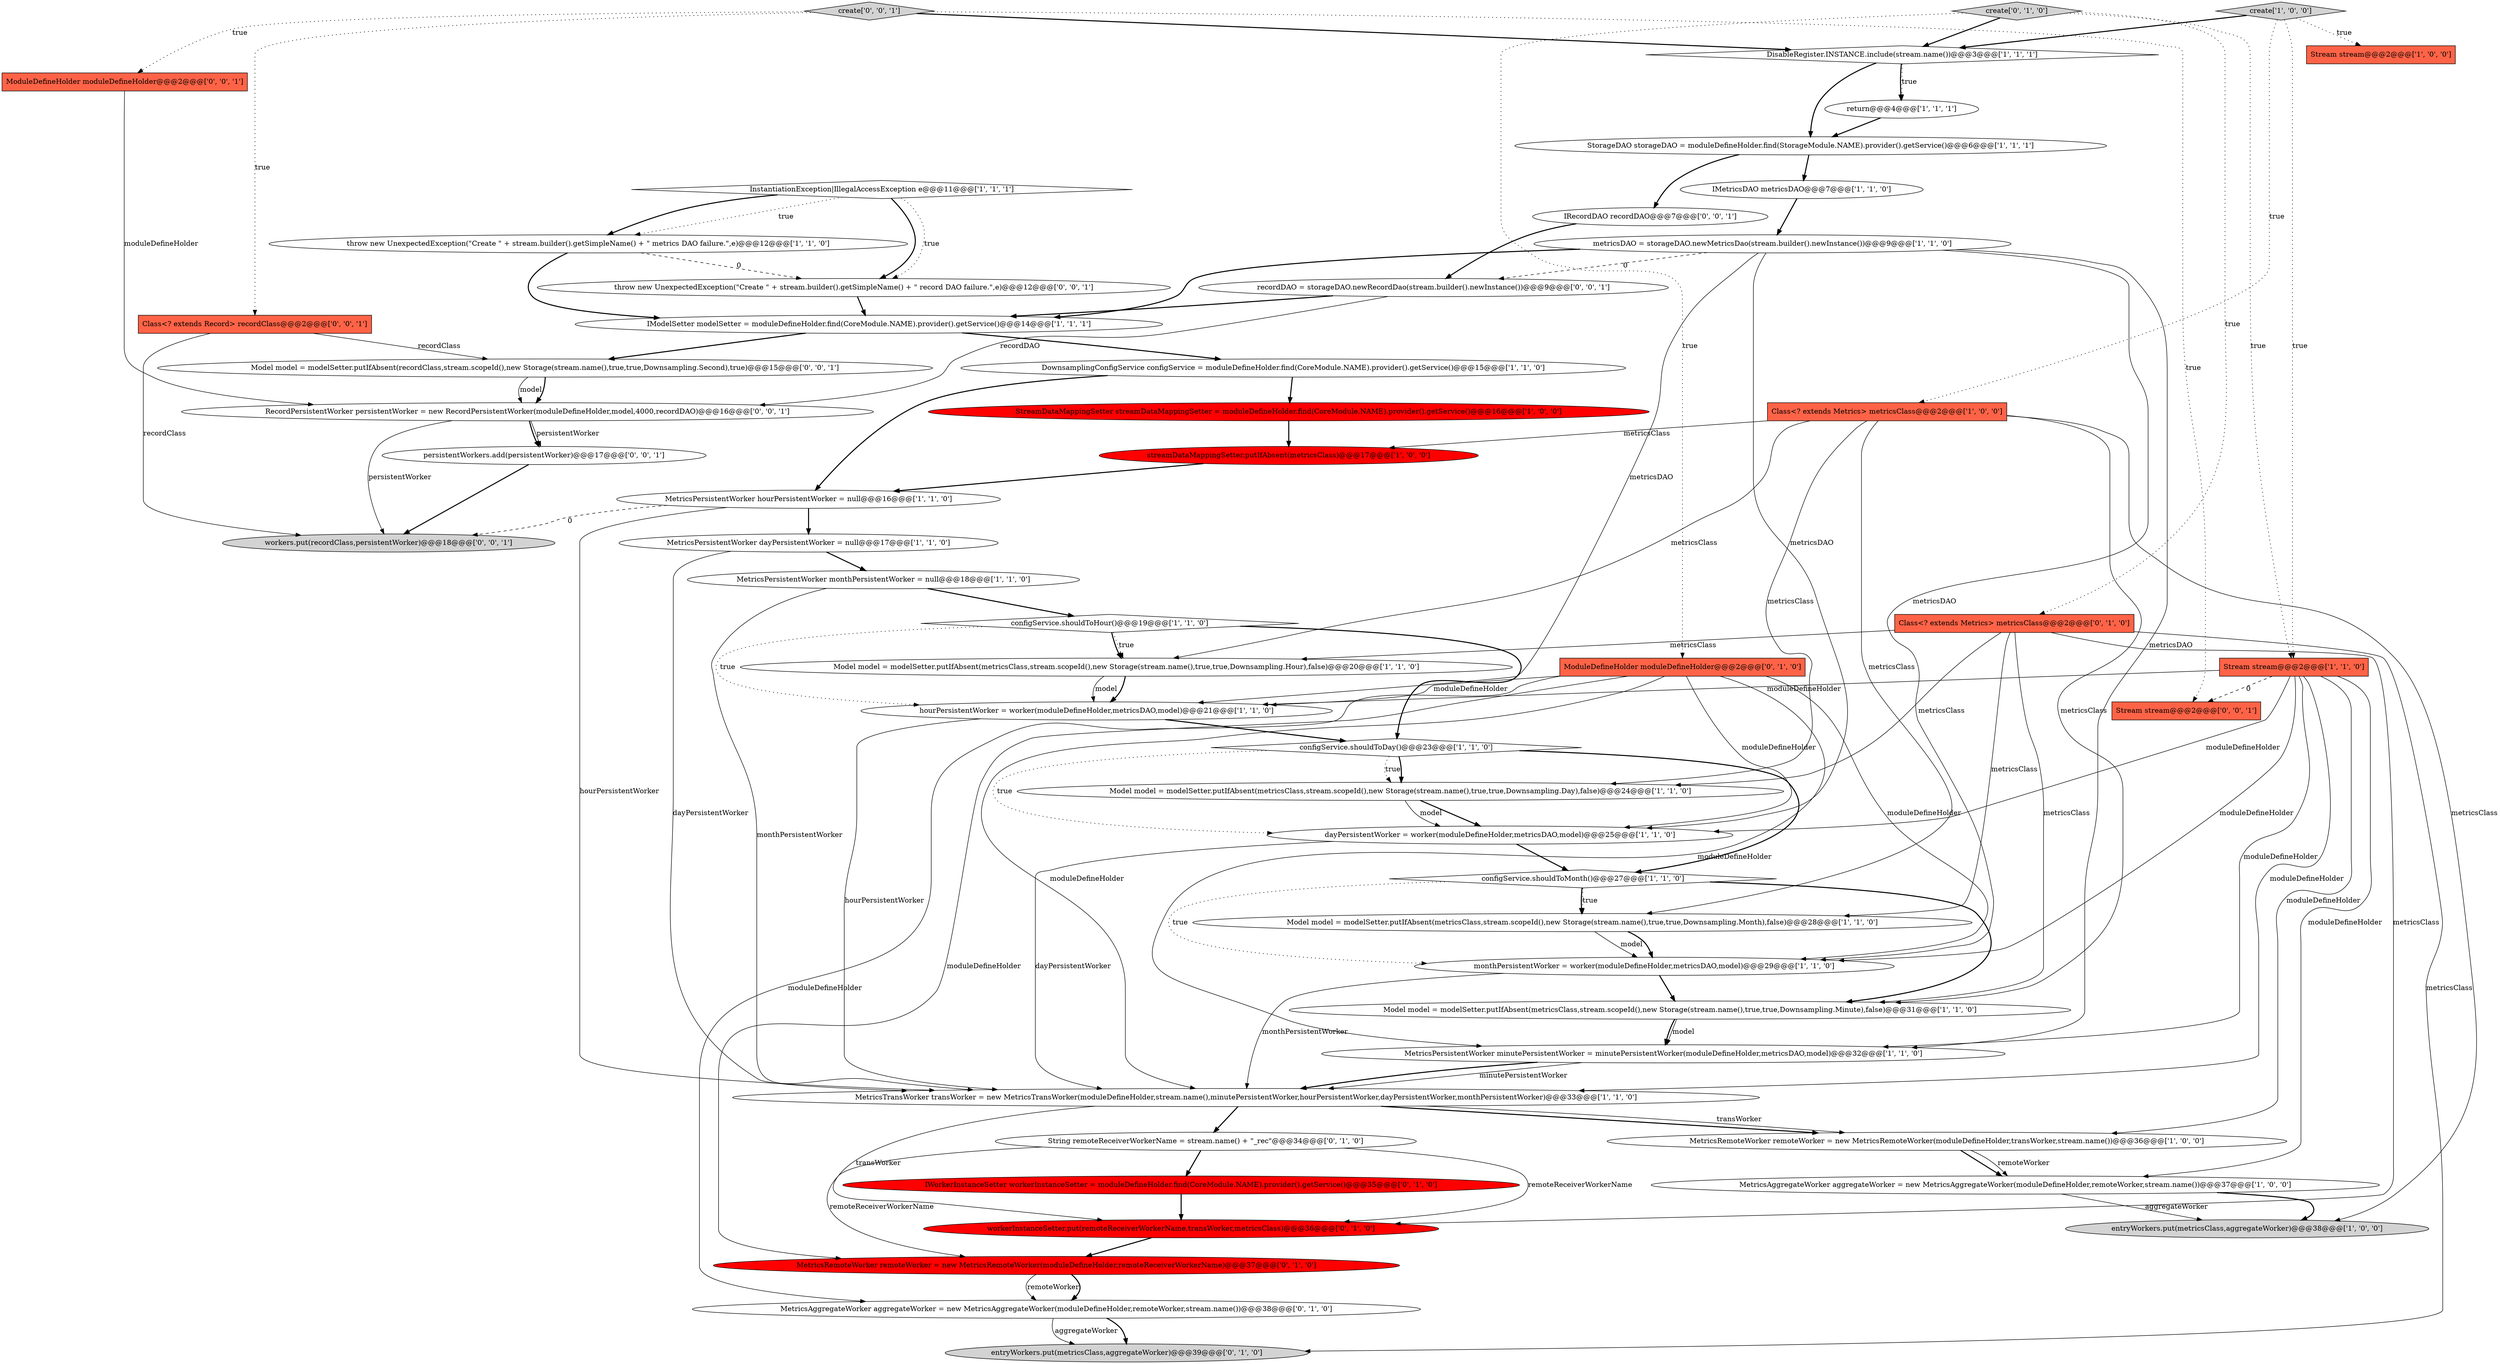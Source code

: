 digraph {
44 [style = filled, label = "persistentWorkers.add(persistentWorker)@@@17@@@['0', '0', '1']", fillcolor = white, shape = ellipse image = "AAA0AAABBB3BBB"];
16 [style = filled, label = "create['1', '0', '0']", fillcolor = lightgray, shape = diamond image = "AAA0AAABBB1BBB"];
43 [style = filled, label = "workers.put(recordClass,persistentWorker)@@@18@@@['0', '0', '1']", fillcolor = lightgray, shape = ellipse image = "AAA0AAABBB3BBB"];
29 [style = filled, label = "MetricsTransWorker transWorker = new MetricsTransWorker(moduleDefineHolder,stream.name(),minutePersistentWorker,hourPersistentWorker,dayPersistentWorker,monthPersistentWorker)@@@33@@@['1', '1', '0']", fillcolor = white, shape = ellipse image = "AAA0AAABBB1BBB"];
5 [style = filled, label = "Class<? extends Metrics> metricsClass@@@2@@@['1', '0', '0']", fillcolor = tomato, shape = box image = "AAA0AAABBB1BBB"];
32 [style = filled, label = "MetricsAggregateWorker aggregateWorker = new MetricsAggregateWorker(moduleDefineHolder,remoteWorker,stream.name())@@@37@@@['1', '0', '0']", fillcolor = white, shape = ellipse image = "AAA0AAABBB1BBB"];
6 [style = filled, label = "MetricsPersistentWorker dayPersistentWorker = null@@@17@@@['1', '1', '0']", fillcolor = white, shape = ellipse image = "AAA0AAABBB1BBB"];
27 [style = filled, label = "MetricsPersistentWorker minutePersistentWorker = minutePersistentWorker(moduleDefineHolder,metricsDAO,model)@@@32@@@['1', '1', '0']", fillcolor = white, shape = ellipse image = "AAA0AAABBB1BBB"];
9 [style = filled, label = "return@@@4@@@['1', '1', '1']", fillcolor = white, shape = ellipse image = "AAA0AAABBB1BBB"];
37 [style = filled, label = "ModuleDefineHolder moduleDefineHolder@@@2@@@['0', '1', '0']", fillcolor = tomato, shape = box image = "AAA0AAABBB2BBB"];
2 [style = filled, label = "configService.shouldToMonth()@@@27@@@['1', '1', '0']", fillcolor = white, shape = diamond image = "AAA0AAABBB1BBB"];
40 [style = filled, label = "entryWorkers.put(metricsClass,aggregateWorker)@@@39@@@['0', '1', '0']", fillcolor = lightgray, shape = ellipse image = "AAA0AAABBB2BBB"];
41 [style = filled, label = "IWorkerInstanceSetter workerInstanceSetter = moduleDefineHolder.find(CoreModule.NAME).provider().getService()@@@35@@@['0', '1', '0']", fillcolor = red, shape = ellipse image = "AAA1AAABBB2BBB"];
24 [style = filled, label = "Stream stream@@@2@@@['1', '1', '0']", fillcolor = tomato, shape = box image = "AAA0AAABBB1BBB"];
48 [style = filled, label = "throw new UnexpectedException(\"Create \" + stream.builder().getSimpleName() + \" record DAO failure.\",e)@@@12@@@['0', '0', '1']", fillcolor = white, shape = ellipse image = "AAA0AAABBB3BBB"];
1 [style = filled, label = "MetricsRemoteWorker remoteWorker = new MetricsRemoteWorker(moduleDefineHolder,transWorker,stream.name())@@@36@@@['1', '0', '0']", fillcolor = white, shape = ellipse image = "AAA0AAABBB1BBB"];
46 [style = filled, label = "IRecordDAO recordDAO@@@7@@@['0', '0', '1']", fillcolor = white, shape = ellipse image = "AAA0AAABBB3BBB"];
0 [style = filled, label = "InstantiationException|IllegalAccessException e@@@11@@@['1', '1', '1']", fillcolor = white, shape = diamond image = "AAA0AAABBB1BBB"];
22 [style = filled, label = "throw new UnexpectedException(\"Create \" + stream.builder().getSimpleName() + \" metrics DAO failure.\",e)@@@12@@@['1', '1', '0']", fillcolor = white, shape = ellipse image = "AAA0AAABBB1BBB"];
8 [style = filled, label = "entryWorkers.put(metricsClass,aggregateWorker)@@@38@@@['1', '0', '0']", fillcolor = lightgray, shape = ellipse image = "AAA0AAABBB1BBB"];
35 [style = filled, label = "MetricsAggregateWorker aggregateWorker = new MetricsAggregateWorker(moduleDefineHolder,remoteWorker,stream.name())@@@38@@@['0', '1', '0']", fillcolor = white, shape = ellipse image = "AAA0AAABBB2BBB"];
12 [style = filled, label = "hourPersistentWorker = worker(moduleDefineHolder,metricsDAO,model)@@@21@@@['1', '1', '0']", fillcolor = white, shape = ellipse image = "AAA0AAABBB1BBB"];
14 [style = filled, label = "Stream stream@@@2@@@['1', '0', '0']", fillcolor = tomato, shape = box image = "AAA0AAABBB1BBB"];
34 [style = filled, label = "Class<? extends Metrics> metricsClass@@@2@@@['0', '1', '0']", fillcolor = tomato, shape = box image = "AAA0AAABBB2BBB"];
15 [style = filled, label = "Model model = modelSetter.putIfAbsent(metricsClass,stream.scopeId(),new Storage(stream.name(),true,true,Downsampling.Day),false)@@@24@@@['1', '1', '0']", fillcolor = white, shape = ellipse image = "AAA0AAABBB1BBB"];
18 [style = filled, label = "streamDataMappingSetter.putIfAbsent(metricsClass)@@@17@@@['1', '0', '0']", fillcolor = red, shape = ellipse image = "AAA1AAABBB1BBB"];
26 [style = filled, label = "Model model = modelSetter.putIfAbsent(metricsClass,stream.scopeId(),new Storage(stream.name(),true,true,Downsampling.Hour),false)@@@20@@@['1', '1', '0']", fillcolor = white, shape = ellipse image = "AAA0AAABBB1BBB"];
13 [style = filled, label = "configService.shouldToHour()@@@19@@@['1', '1', '0']", fillcolor = white, shape = diamond image = "AAA0AAABBB1BBB"];
28 [style = filled, label = "DisableRegister.INSTANCE.include(stream.name())@@@3@@@['1', '1', '1']", fillcolor = white, shape = diamond image = "AAA0AAABBB1BBB"];
52 [style = filled, label = "Stream stream@@@2@@@['0', '0', '1']", fillcolor = tomato, shape = box image = "AAA0AAABBB3BBB"];
42 [style = filled, label = "ModuleDefineHolder moduleDefineHolder@@@2@@@['0', '0', '1']", fillcolor = tomato, shape = box image = "AAA0AAABBB3BBB"];
36 [style = filled, label = "workerInstanceSetter.put(remoteReceiverWorkerName,transWorker,metricsClass)@@@36@@@['0', '1', '0']", fillcolor = red, shape = ellipse image = "AAA1AAABBB2BBB"];
21 [style = filled, label = "Model model = modelSetter.putIfAbsent(metricsClass,stream.scopeId(),new Storage(stream.name(),true,true,Downsampling.Minute),false)@@@31@@@['1', '1', '0']", fillcolor = white, shape = ellipse image = "AAA0AAABBB1BBB"];
45 [style = filled, label = "Class<? extends Record> recordClass@@@2@@@['0', '0', '1']", fillcolor = tomato, shape = box image = "AAA0AAABBB3BBB"];
49 [style = filled, label = "recordDAO = storageDAO.newRecordDao(stream.builder().newInstance())@@@9@@@['0', '0', '1']", fillcolor = white, shape = ellipse image = "AAA0AAABBB3BBB"];
47 [style = filled, label = "RecordPersistentWorker persistentWorker = new RecordPersistentWorker(moduleDefineHolder,model,4000,recordDAO)@@@16@@@['0', '0', '1']", fillcolor = white, shape = ellipse image = "AAA0AAABBB3BBB"];
50 [style = filled, label = "Model model = modelSetter.putIfAbsent(recordClass,stream.scopeId(),new Storage(stream.name(),true,true,Downsampling.Second),true)@@@15@@@['0', '0', '1']", fillcolor = white, shape = ellipse image = "AAA0AAABBB3BBB"];
25 [style = filled, label = "metricsDAO = storageDAO.newMetricsDao(stream.builder().newInstance())@@@9@@@['1', '1', '0']", fillcolor = white, shape = ellipse image = "AAA0AAABBB1BBB"];
38 [style = filled, label = "create['0', '1', '0']", fillcolor = lightgray, shape = diamond image = "AAA0AAABBB2BBB"];
31 [style = filled, label = "dayPersistentWorker = worker(moduleDefineHolder,metricsDAO,model)@@@25@@@['1', '1', '0']", fillcolor = white, shape = ellipse image = "AAA0AAABBB1BBB"];
11 [style = filled, label = "StorageDAO storageDAO = moduleDefineHolder.find(StorageModule.NAME).provider().getService()@@@6@@@['1', '1', '1']", fillcolor = white, shape = ellipse image = "AAA0AAABBB1BBB"];
17 [style = filled, label = "IModelSetter modelSetter = moduleDefineHolder.find(CoreModule.NAME).provider().getService()@@@14@@@['1', '1', '1']", fillcolor = white, shape = ellipse image = "AAA0AAABBB1BBB"];
19 [style = filled, label = "MetricsPersistentWorker hourPersistentWorker = null@@@16@@@['1', '1', '0']", fillcolor = white, shape = ellipse image = "AAA0AAABBB1BBB"];
10 [style = filled, label = "MetricsPersistentWorker monthPersistentWorker = null@@@18@@@['1', '1', '0']", fillcolor = white, shape = ellipse image = "AAA0AAABBB1BBB"];
33 [style = filled, label = "String remoteReceiverWorkerName = stream.name() + \"_rec\"@@@34@@@['0', '1', '0']", fillcolor = white, shape = ellipse image = "AAA0AAABBB2BBB"];
30 [style = filled, label = "DownsamplingConfigService configService = moduleDefineHolder.find(CoreModule.NAME).provider().getService()@@@15@@@['1', '1', '0']", fillcolor = white, shape = ellipse image = "AAA0AAABBB1BBB"];
39 [style = filled, label = "MetricsRemoteWorker remoteWorker = new MetricsRemoteWorker(moduleDefineHolder,remoteReceiverWorkerName)@@@37@@@['0', '1', '0']", fillcolor = red, shape = ellipse image = "AAA1AAABBB2BBB"];
3 [style = filled, label = "StreamDataMappingSetter streamDataMappingSetter = moduleDefineHolder.find(CoreModule.NAME).provider().getService()@@@16@@@['1', '0', '0']", fillcolor = red, shape = ellipse image = "AAA1AAABBB1BBB"];
20 [style = filled, label = "monthPersistentWorker = worker(moduleDefineHolder,metricsDAO,model)@@@29@@@['1', '1', '0']", fillcolor = white, shape = ellipse image = "AAA0AAABBB1BBB"];
51 [style = filled, label = "create['0', '0', '1']", fillcolor = lightgray, shape = diamond image = "AAA0AAABBB3BBB"];
23 [style = filled, label = "configService.shouldToDay()@@@23@@@['1', '1', '0']", fillcolor = white, shape = diamond image = "AAA0AAABBB1BBB"];
4 [style = filled, label = "Model model = modelSetter.putIfAbsent(metricsClass,stream.scopeId(),new Storage(stream.name(),true,true,Downsampling.Month),false)@@@28@@@['1', '1', '0']", fillcolor = white, shape = ellipse image = "AAA0AAABBB1BBB"];
7 [style = filled, label = "IMetricsDAO metricsDAO@@@7@@@['1', '1', '0']", fillcolor = white, shape = ellipse image = "AAA0AAABBB1BBB"];
39->35 [style = solid, label="remoteWorker"];
9->11 [style = bold, label=""];
38->34 [style = dotted, label="true"];
5->18 [style = solid, label="metricsClass"];
51->45 [style = dotted, label="true"];
34->4 [style = solid, label="metricsClass"];
5->4 [style = solid, label="metricsClass"];
28->9 [style = bold, label=""];
11->46 [style = bold, label=""];
37->31 [style = solid, label="moduleDefineHolder"];
3->18 [style = bold, label=""];
26->12 [style = bold, label=""];
25->31 [style = solid, label="metricsDAO"];
29->36 [style = solid, label="transWorker"];
24->31 [style = solid, label="moduleDefineHolder"];
10->29 [style = solid, label="monthPersistentWorker"];
37->12 [style = solid, label="moduleDefineHolder"];
34->21 [style = solid, label="metricsClass"];
51->42 [style = dotted, label="true"];
51->52 [style = dotted, label="true"];
24->52 [style = dashed, label="0"];
16->5 [style = dotted, label="true"];
34->40 [style = solid, label="metricsClass"];
23->15 [style = dotted, label="true"];
29->1 [style = bold, label=""];
47->43 [style = solid, label="persistentWorker"];
24->32 [style = solid, label="moduleDefineHolder"];
2->20 [style = dotted, label="true"];
49->47 [style = solid, label="recordDAO"];
51->28 [style = bold, label=""];
24->27 [style = solid, label="moduleDefineHolder"];
45->43 [style = solid, label="recordClass"];
38->28 [style = bold, label=""];
50->47 [style = solid, label="model"];
26->12 [style = solid, label="model"];
18->19 [style = bold, label=""];
37->39 [style = solid, label="moduleDefineHolder"];
33->41 [style = bold, label=""];
31->2 [style = bold, label=""];
33->36 [style = solid, label="remoteReceiverWorkerName"];
19->6 [style = bold, label=""];
48->17 [style = bold, label=""];
2->4 [style = bold, label=""];
25->20 [style = solid, label="metricsDAO"];
38->24 [style = dotted, label="true"];
30->19 [style = bold, label=""];
35->40 [style = bold, label=""];
27->29 [style = solid, label="minutePersistentWorker"];
5->26 [style = solid, label="metricsClass"];
15->31 [style = bold, label=""];
2->21 [style = bold, label=""];
39->35 [style = bold, label=""];
16->14 [style = dotted, label="true"];
28->9 [style = dotted, label="true"];
4->20 [style = solid, label="model"];
0->48 [style = bold, label=""];
22->17 [style = bold, label=""];
1->32 [style = bold, label=""];
47->44 [style = bold, label=""];
1->32 [style = solid, label="remoteWorker"];
49->17 [style = bold, label=""];
27->29 [style = bold, label=""];
20->29 [style = solid, label="monthPersistentWorker"];
24->29 [style = solid, label="moduleDefineHolder"];
16->24 [style = dotted, label="true"];
24->12 [style = solid, label="moduleDefineHolder"];
38->37 [style = dotted, label="true"];
0->48 [style = dotted, label="true"];
21->27 [style = bold, label=""];
13->26 [style = dotted, label="true"];
15->31 [style = solid, label="model"];
23->15 [style = bold, label=""];
5->15 [style = solid, label="metricsClass"];
25->49 [style = dashed, label="0"];
25->17 [style = bold, label=""];
37->29 [style = solid, label="moduleDefineHolder"];
36->39 [style = bold, label=""];
6->29 [style = solid, label="dayPersistentWorker"];
31->29 [style = solid, label="dayPersistentWorker"];
33->39 [style = solid, label="remoteReceiverWorkerName"];
32->8 [style = bold, label=""];
41->36 [style = bold, label=""];
17->50 [style = bold, label=""];
10->13 [style = bold, label=""];
30->3 [style = bold, label=""];
13->26 [style = bold, label=""];
35->40 [style = solid, label="aggregateWorker"];
25->12 [style = solid, label="metricsDAO"];
6->10 [style = bold, label=""];
2->4 [style = dotted, label="true"];
4->20 [style = bold, label=""];
23->2 [style = bold, label=""];
24->20 [style = solid, label="moduleDefineHolder"];
37->27 [style = solid, label="moduleDefineHolder"];
24->1 [style = solid, label="moduleDefineHolder"];
47->44 [style = solid, label="persistentWorker"];
22->48 [style = dashed, label="0"];
19->29 [style = solid, label="hourPersistentWorker"];
34->15 [style = solid, label="metricsClass"];
13->12 [style = dotted, label="true"];
37->20 [style = solid, label="moduleDefineHolder"];
25->27 [style = solid, label="metricsDAO"];
28->11 [style = bold, label=""];
46->49 [style = bold, label=""];
17->30 [style = bold, label=""];
45->50 [style = solid, label="recordClass"];
37->35 [style = solid, label="moduleDefineHolder"];
12->29 [style = solid, label="hourPersistentWorker"];
44->43 [style = bold, label=""];
0->22 [style = dotted, label="true"];
20->21 [style = bold, label=""];
29->33 [style = bold, label=""];
16->28 [style = bold, label=""];
50->47 [style = bold, label=""];
19->43 [style = dashed, label="0"];
0->22 [style = bold, label=""];
34->36 [style = solid, label="metricsClass"];
34->26 [style = solid, label="metricsClass"];
13->23 [style = bold, label=""];
32->8 [style = solid, label="aggregateWorker"];
7->25 [style = bold, label=""];
12->23 [style = bold, label=""];
5->8 [style = solid, label="metricsClass"];
5->21 [style = solid, label="metricsClass"];
23->31 [style = dotted, label="true"];
11->7 [style = bold, label=""];
21->27 [style = solid, label="model"];
29->1 [style = solid, label="transWorker"];
42->47 [style = solid, label="moduleDefineHolder"];
}
